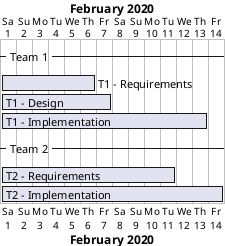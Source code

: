 @startgantt Lasts

Project starts 2020-02-01

-- Team 1 --
[T1 - Requirements] lasts 6 days
[T1 - Design] lasts 7 days
[T1 - Implementation] lasts 13 days

-- Team 2 --
[T2 - Requirements] lasts 1 week and 4 days
[T2 - Implementation] lasts 2 weeks

@endgantt